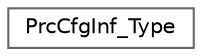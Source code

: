 digraph "Graphical Class Hierarchy"
{
 // LATEX_PDF_SIZE
  bgcolor="transparent";
  edge [fontname=Helvetica,fontsize=10,labelfontname=Helvetica,labelfontsize=10];
  node [fontname=Helvetica,fontsize=10,shape=box,height=0.2,width=0.4];
  rankdir="LR";
  Node0 [id="Node000000",label="PrcCfgInf_Type",height=0.2,width=0.4,color="grey40", fillcolor="white", style="filled",URL="$struct_prc_cfg_inf___type.html",tooltip="Structure type to access the Processor Configuration Information Registerss (PRCCFGINF)."];
}
